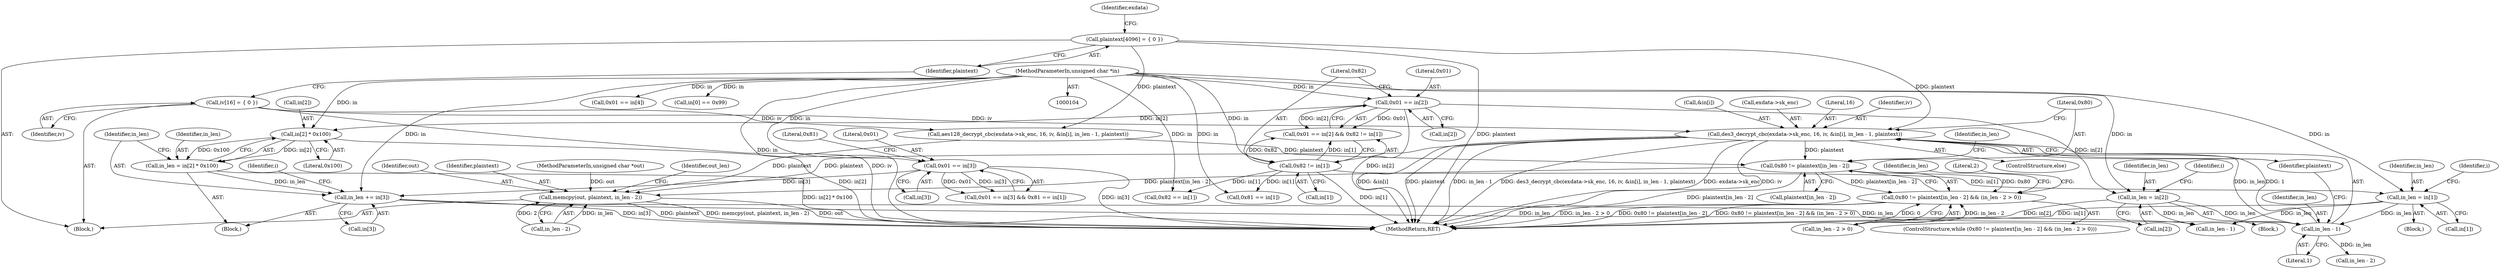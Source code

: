 digraph "0_OpenSC_8fe377e93b4b56060e5bbfb6f3142ceaeca744fa_7@array" {
"1000242" [label="(Call,des3_decrypt_cbc(exdata->sk_enc, 16, iv, &in[i], in_len - 1, plaintext))"];
"1000113" [label="(Call,iv[16] = { 0 })"];
"1000252" [label="(Call,in_len - 1)"];
"1000208" [label="(Call,in_len += in[3])"];
"1000168" [label="(Call,0x01 == in[3])"];
"1000106" [label="(MethodParameterIn,unsigned char *in)"];
"1000201" [label="(Call,in_len = in[2] * 0x100)"];
"1000203" [label="(Call,in[2] * 0x100)"];
"1000146" [label="(Call,0x01 == in[2])"];
"1000157" [label="(Call,in_len = in[1])"];
"1000151" [label="(Call,0x82 != in[1])"];
"1000179" [label="(Call,in_len = in[2])"];
"1000116" [label="(Call,plaintext[4096] = { 0 })"];
"1000258" [label="(Call,0x80 != plaintext[in_len - 2])"];
"1000257" [label="(Call,0x80 != plaintext[in_len - 2] && (in_len - 2 > 0))"];
"1000279" [label="(Call,memcpy(out, plaintext, in_len - 2))"];
"1000209" [label="(Identifier,in_len)"];
"1000227" [label="(Call,aes128_decrypt_cbc(exdata->sk_enc, 16, iv, &in[i], in_len - 1, plaintext))"];
"1000255" [label="(Identifier,plaintext)"];
"1000116" [label="(Call,plaintext[4096] = { 0 })"];
"1000258" [label="(Call,0x80 != plaintext[in_len - 2])"];
"1000173" [label="(Call,0x81 == in[1])"];
"1000190" [label="(Call,0x01 == in[4])"];
"1000204" [label="(Call,in[2])"];
"1000241" [label="(ControlStructure,else)"];
"1000267" [label="(Identifier,in_len)"];
"1000254" [label="(Literal,1)"];
"1000114" [label="(Identifier,iv)"];
"1000156" [label="(Block,)"];
"1000137" [label="(Call,in[0] == 0x99)"];
"1000279" [label="(Call,memcpy(out, plaintext, in_len - 2))"];
"1000265" [label="(Call,in_len - 2 > 0)"];
"1000280" [label="(Identifier,out)"];
"1000168" [label="(Call,0x01 == in[3])"];
"1000200" [label="(Block,)"];
"1000252" [label="(Call,in_len - 1)"];
"1000210" [label="(Call,in[3])"];
"1000195" [label="(Call,0x82 == in[1])"];
"1000203" [label="(Call,in[2] * 0x100)"];
"1000152" [label="(Literal,0x82)"];
"1000253" [label="(Identifier,in_len)"];
"1000247" [label="(Identifier,iv)"];
"1000174" [label="(Literal,0x81)"];
"1000257" [label="(Call,0x80 != plaintext[in_len - 2] && (in_len - 2 > 0))"];
"1000159" [label="(Call,in[1])"];
"1000120" [label="(Identifier,exdata)"];
"1000256" [label="(ControlStructure,while (0x80 != plaintext[in_len - 2] && (in_len - 2 > 0)))"];
"1000145" [label="(Call,0x01 == in[2] && 0x82 != in[1])"];
"1000214" [label="(Identifier,i)"];
"1000157" [label="(Call,in_len = in[1])"];
"1000178" [label="(Block,)"];
"1000281" [label="(Identifier,plaintext)"];
"1000248" [label="(Call,&in[i])"];
"1000259" [label="(Literal,0x80)"];
"1000201" [label="(Call,in_len = in[2] * 0x100)"];
"1000207" [label="(Literal,0x100)"];
"1000117" [label="(Identifier,plaintext)"];
"1000107" [label="(MethodParameterIn,unsigned char *out)"];
"1000170" [label="(Call,in[3])"];
"1000146" [label="(Call,0x01 == in[2])"];
"1000106" [label="(MethodParameterIn,unsigned char *in)"];
"1000260" [label="(Call,plaintext[in_len - 2])"];
"1000242" [label="(Call,des3_decrypt_cbc(exdata->sk_enc, 16, iv, &in[i], in_len - 1, plaintext))"];
"1000237" [label="(Call,in_len - 1)"];
"1000158" [label="(Identifier,in_len)"];
"1000282" [label="(Call,in_len - 2)"];
"1000148" [label="(Call,in[2])"];
"1000180" [label="(Identifier,in_len)"];
"1000163" [label="(Identifier,i)"];
"1000113" [label="(Call,iv[16] = { 0 })"];
"1000153" [label="(Call,in[1])"];
"1000271" [label="(Identifier,in_len)"];
"1000293" [label="(MethodReturn,RET)"];
"1000243" [label="(Call,exdata->sk_enc)"];
"1000109" [label="(Block,)"];
"1000287" [label="(Identifier,out_len)"];
"1000208" [label="(Call,in_len += in[3])"];
"1000246" [label="(Literal,16)"];
"1000179" [label="(Call,in_len = in[2])"];
"1000147" [label="(Literal,0x01)"];
"1000202" [label="(Identifier,in_len)"];
"1000181" [label="(Call,in[2])"];
"1000167" [label="(Call,0x01 == in[3] && 0x81 == in[1])"];
"1000185" [label="(Identifier,i)"];
"1000151" [label="(Call,0x82 != in[1])"];
"1000169" [label="(Literal,0x01)"];
"1000274" [label="(Literal,2)"];
"1000262" [label="(Call,in_len - 2)"];
"1000242" -> "1000241"  [label="AST: "];
"1000242" -> "1000255"  [label="CFG: "];
"1000243" -> "1000242"  [label="AST: "];
"1000246" -> "1000242"  [label="AST: "];
"1000247" -> "1000242"  [label="AST: "];
"1000248" -> "1000242"  [label="AST: "];
"1000252" -> "1000242"  [label="AST: "];
"1000255" -> "1000242"  [label="AST: "];
"1000259" -> "1000242"  [label="CFG: "];
"1000242" -> "1000293"  [label="DDG: &in[i]"];
"1000242" -> "1000293"  [label="DDG: plaintext"];
"1000242" -> "1000293"  [label="DDG: in_len - 1"];
"1000242" -> "1000293"  [label="DDG: des3_decrypt_cbc(exdata->sk_enc, 16, iv, &in[i], in_len - 1, plaintext)"];
"1000242" -> "1000293"  [label="DDG: exdata->sk_enc"];
"1000242" -> "1000293"  [label="DDG: iv"];
"1000113" -> "1000242"  [label="DDG: iv"];
"1000252" -> "1000242"  [label="DDG: in_len"];
"1000252" -> "1000242"  [label="DDG: 1"];
"1000116" -> "1000242"  [label="DDG: plaintext"];
"1000242" -> "1000258"  [label="DDG: plaintext"];
"1000242" -> "1000279"  [label="DDG: plaintext"];
"1000113" -> "1000109"  [label="AST: "];
"1000113" -> "1000114"  [label="CFG: "];
"1000114" -> "1000113"  [label="AST: "];
"1000117" -> "1000113"  [label="CFG: "];
"1000113" -> "1000293"  [label="DDG: iv"];
"1000113" -> "1000227"  [label="DDG: iv"];
"1000252" -> "1000254"  [label="CFG: "];
"1000253" -> "1000252"  [label="AST: "];
"1000254" -> "1000252"  [label="AST: "];
"1000255" -> "1000252"  [label="CFG: "];
"1000208" -> "1000252"  [label="DDG: in_len"];
"1000157" -> "1000252"  [label="DDG: in_len"];
"1000179" -> "1000252"  [label="DDG: in_len"];
"1000252" -> "1000262"  [label="DDG: in_len"];
"1000208" -> "1000200"  [label="AST: "];
"1000208" -> "1000210"  [label="CFG: "];
"1000209" -> "1000208"  [label="AST: "];
"1000210" -> "1000208"  [label="AST: "];
"1000214" -> "1000208"  [label="CFG: "];
"1000208" -> "1000293"  [label="DDG: in[3]"];
"1000168" -> "1000208"  [label="DDG: in[3]"];
"1000106" -> "1000208"  [label="DDG: in"];
"1000201" -> "1000208"  [label="DDG: in_len"];
"1000208" -> "1000237"  [label="DDG: in_len"];
"1000168" -> "1000167"  [label="AST: "];
"1000168" -> "1000170"  [label="CFG: "];
"1000169" -> "1000168"  [label="AST: "];
"1000170" -> "1000168"  [label="AST: "];
"1000174" -> "1000168"  [label="CFG: "];
"1000167" -> "1000168"  [label="CFG: "];
"1000168" -> "1000293"  [label="DDG: in[3]"];
"1000168" -> "1000167"  [label="DDG: 0x01"];
"1000168" -> "1000167"  [label="DDG: in[3]"];
"1000106" -> "1000168"  [label="DDG: in"];
"1000106" -> "1000104"  [label="AST: "];
"1000106" -> "1000293"  [label="DDG: in"];
"1000106" -> "1000137"  [label="DDG: in"];
"1000106" -> "1000146"  [label="DDG: in"];
"1000106" -> "1000151"  [label="DDG: in"];
"1000106" -> "1000157"  [label="DDG: in"];
"1000106" -> "1000173"  [label="DDG: in"];
"1000106" -> "1000179"  [label="DDG: in"];
"1000106" -> "1000190"  [label="DDG: in"];
"1000106" -> "1000195"  [label="DDG: in"];
"1000106" -> "1000203"  [label="DDG: in"];
"1000201" -> "1000200"  [label="AST: "];
"1000201" -> "1000203"  [label="CFG: "];
"1000202" -> "1000201"  [label="AST: "];
"1000203" -> "1000201"  [label="AST: "];
"1000209" -> "1000201"  [label="CFG: "];
"1000201" -> "1000293"  [label="DDG: in[2] * 0x100"];
"1000203" -> "1000201"  [label="DDG: in[2]"];
"1000203" -> "1000201"  [label="DDG: 0x100"];
"1000203" -> "1000207"  [label="CFG: "];
"1000204" -> "1000203"  [label="AST: "];
"1000207" -> "1000203"  [label="AST: "];
"1000203" -> "1000293"  [label="DDG: in[2]"];
"1000146" -> "1000203"  [label="DDG: in[2]"];
"1000146" -> "1000145"  [label="AST: "];
"1000146" -> "1000148"  [label="CFG: "];
"1000147" -> "1000146"  [label="AST: "];
"1000148" -> "1000146"  [label="AST: "];
"1000152" -> "1000146"  [label="CFG: "];
"1000145" -> "1000146"  [label="CFG: "];
"1000146" -> "1000293"  [label="DDG: in[2]"];
"1000146" -> "1000145"  [label="DDG: 0x01"];
"1000146" -> "1000145"  [label="DDG: in[2]"];
"1000146" -> "1000179"  [label="DDG: in[2]"];
"1000157" -> "1000156"  [label="AST: "];
"1000157" -> "1000159"  [label="CFG: "];
"1000158" -> "1000157"  [label="AST: "];
"1000159" -> "1000157"  [label="AST: "];
"1000163" -> "1000157"  [label="CFG: "];
"1000157" -> "1000293"  [label="DDG: in[1]"];
"1000151" -> "1000157"  [label="DDG: in[1]"];
"1000157" -> "1000237"  [label="DDG: in_len"];
"1000151" -> "1000145"  [label="AST: "];
"1000151" -> "1000153"  [label="CFG: "];
"1000152" -> "1000151"  [label="AST: "];
"1000153" -> "1000151"  [label="AST: "];
"1000145" -> "1000151"  [label="CFG: "];
"1000151" -> "1000293"  [label="DDG: in[1]"];
"1000151" -> "1000145"  [label="DDG: 0x82"];
"1000151" -> "1000145"  [label="DDG: in[1]"];
"1000151" -> "1000173"  [label="DDG: in[1]"];
"1000151" -> "1000195"  [label="DDG: in[1]"];
"1000179" -> "1000178"  [label="AST: "];
"1000179" -> "1000181"  [label="CFG: "];
"1000180" -> "1000179"  [label="AST: "];
"1000181" -> "1000179"  [label="AST: "];
"1000185" -> "1000179"  [label="CFG: "];
"1000179" -> "1000293"  [label="DDG: in[2]"];
"1000179" -> "1000237"  [label="DDG: in_len"];
"1000116" -> "1000109"  [label="AST: "];
"1000116" -> "1000117"  [label="CFG: "];
"1000117" -> "1000116"  [label="AST: "];
"1000120" -> "1000116"  [label="CFG: "];
"1000116" -> "1000293"  [label="DDG: plaintext"];
"1000116" -> "1000227"  [label="DDG: plaintext"];
"1000258" -> "1000257"  [label="AST: "];
"1000258" -> "1000260"  [label="CFG: "];
"1000259" -> "1000258"  [label="AST: "];
"1000260" -> "1000258"  [label="AST: "];
"1000267" -> "1000258"  [label="CFG: "];
"1000257" -> "1000258"  [label="CFG: "];
"1000258" -> "1000293"  [label="DDG: plaintext[in_len - 2]"];
"1000258" -> "1000257"  [label="DDG: 0x80"];
"1000258" -> "1000257"  [label="DDG: plaintext[in_len - 2]"];
"1000227" -> "1000258"  [label="DDG: plaintext"];
"1000258" -> "1000279"  [label="DDG: plaintext[in_len - 2]"];
"1000257" -> "1000256"  [label="AST: "];
"1000257" -> "1000265"  [label="CFG: "];
"1000265" -> "1000257"  [label="AST: "];
"1000271" -> "1000257"  [label="CFG: "];
"1000274" -> "1000257"  [label="CFG: "];
"1000257" -> "1000293"  [label="DDG: in_len - 2 > 0"];
"1000257" -> "1000293"  [label="DDG: 0x80 != plaintext[in_len - 2]"];
"1000257" -> "1000293"  [label="DDG: 0x80 != plaintext[in_len - 2] && (in_len - 2 > 0)"];
"1000265" -> "1000257"  [label="DDG: in_len - 2"];
"1000265" -> "1000257"  [label="DDG: 0"];
"1000279" -> "1000109"  [label="AST: "];
"1000279" -> "1000282"  [label="CFG: "];
"1000280" -> "1000279"  [label="AST: "];
"1000281" -> "1000279"  [label="AST: "];
"1000282" -> "1000279"  [label="AST: "];
"1000287" -> "1000279"  [label="CFG: "];
"1000279" -> "1000293"  [label="DDG: out"];
"1000279" -> "1000293"  [label="DDG: plaintext"];
"1000279" -> "1000293"  [label="DDG: memcpy(out, plaintext, in_len - 2)"];
"1000107" -> "1000279"  [label="DDG: out"];
"1000227" -> "1000279"  [label="DDG: plaintext"];
"1000282" -> "1000279"  [label="DDG: in_len"];
"1000282" -> "1000279"  [label="DDG: 2"];
}
